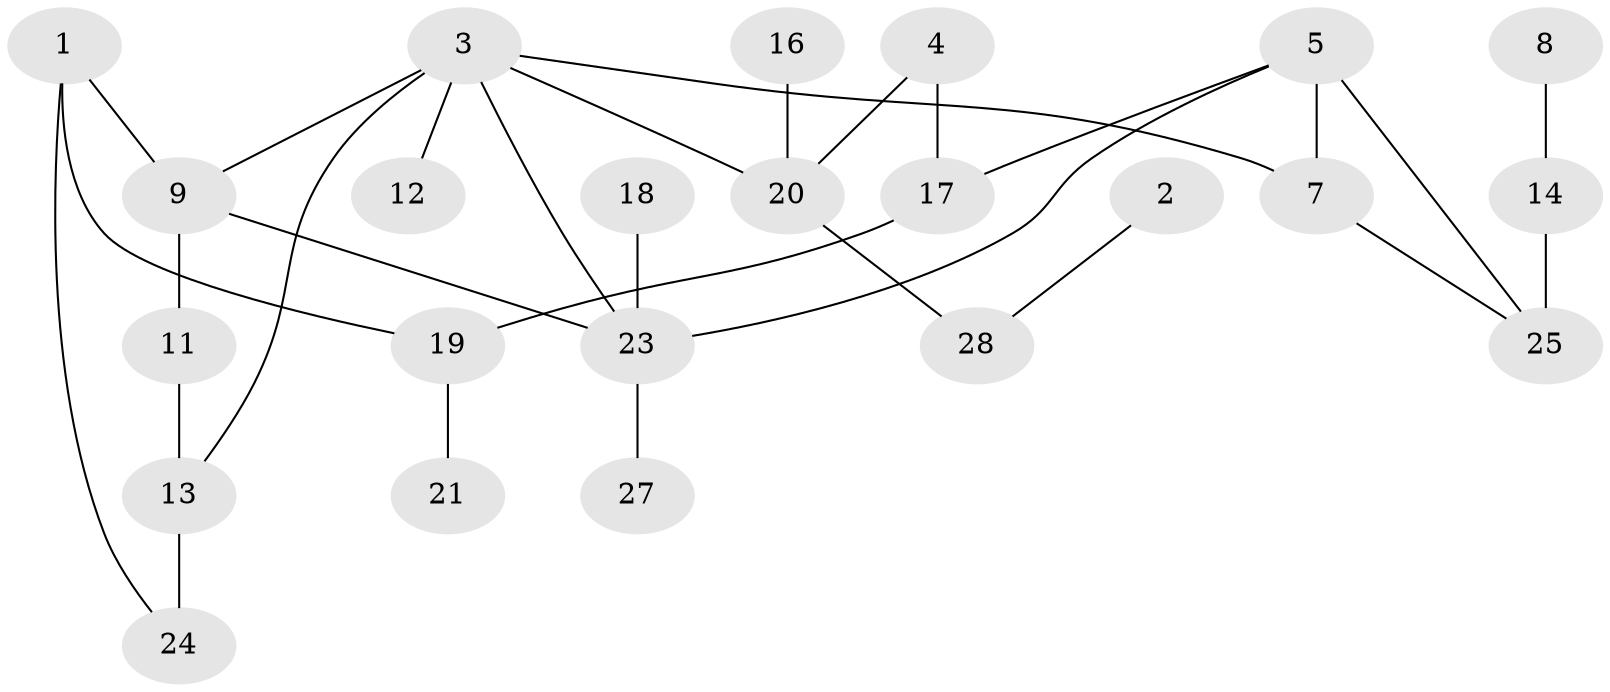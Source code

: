 // original degree distribution, {3: 0.32727272727272727, 2: 0.23636363636363636, 6: 0.01818181818181818, 0: 0.09090909090909091, 1: 0.23636363636363636, 4: 0.03636363636363636, 5: 0.05454545454545454}
// Generated by graph-tools (version 1.1) at 2025/47/03/04/25 22:47:59]
// undirected, 23 vertices, 29 edges
graph export_dot {
  node [color=gray90,style=filled];
  1;
  2;
  3;
  4;
  5;
  7;
  8;
  9;
  11;
  12;
  13;
  14;
  16;
  17;
  18;
  19;
  20;
  21;
  23;
  24;
  25;
  27;
  28;
  1 -- 9 [weight=1.0];
  1 -- 19 [weight=1.0];
  1 -- 24 [weight=1.0];
  2 -- 28 [weight=1.0];
  3 -- 7 [weight=1.0];
  3 -- 9 [weight=1.0];
  3 -- 12 [weight=1.0];
  3 -- 13 [weight=1.0];
  3 -- 20 [weight=1.0];
  3 -- 23 [weight=1.0];
  4 -- 17 [weight=1.0];
  4 -- 20 [weight=1.0];
  5 -- 7 [weight=3.0];
  5 -- 17 [weight=1.0];
  5 -- 23 [weight=2.0];
  5 -- 25 [weight=1.0];
  7 -- 25 [weight=1.0];
  8 -- 14 [weight=1.0];
  9 -- 11 [weight=1.0];
  9 -- 23 [weight=1.0];
  11 -- 13 [weight=1.0];
  13 -- 24 [weight=2.0];
  14 -- 25 [weight=3.0];
  16 -- 20 [weight=1.0];
  17 -- 19 [weight=1.0];
  18 -- 23 [weight=1.0];
  19 -- 21 [weight=1.0];
  20 -- 28 [weight=1.0];
  23 -- 27 [weight=2.0];
}
